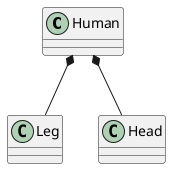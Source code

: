 @startuml UML组合
skinparam classAttributeIconSize 0
class Human 
class Leg
class Head

Human *-- Head
Human *-- Leg
@enduml